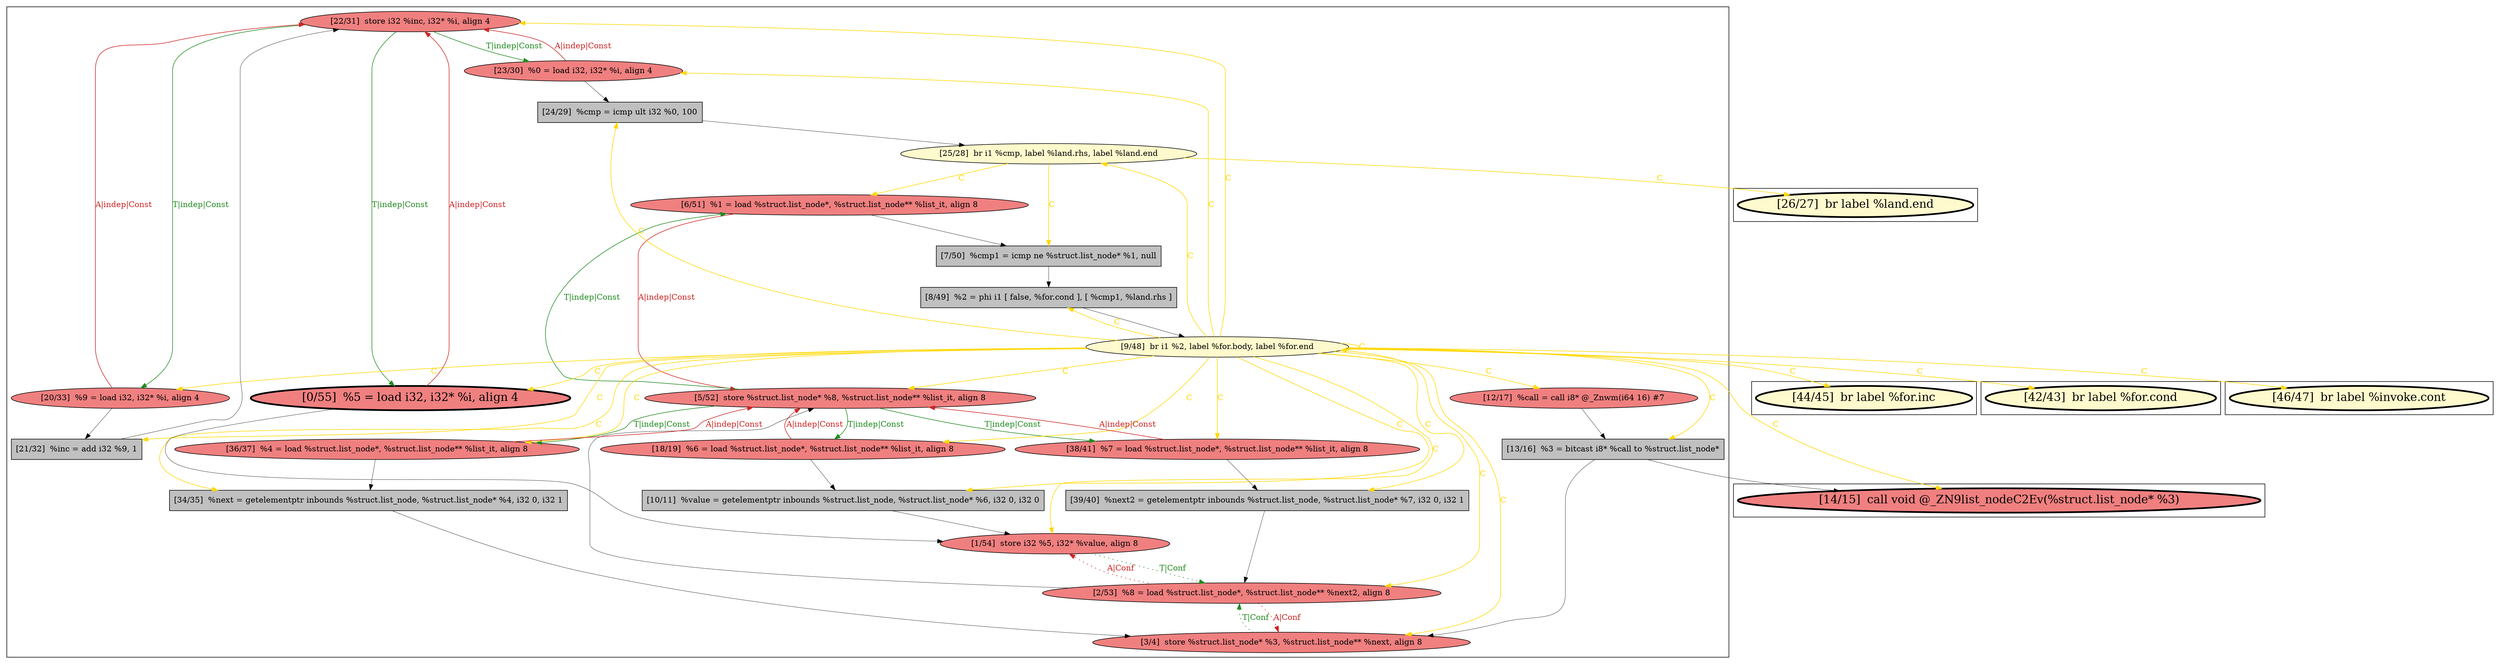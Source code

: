 
digraph G {



node295->node286 [style=solid,color=forestgreen,label="T|indep|Const",penwidth=1.0,fontcolor=forestgreen ]
node289->node304 [style=solid,color=black,label="",penwidth=0.5,fontcolor=black ]
node298->node299 [style=solid,color=black,label="",penwidth=0.5,fontcolor=black ]
node302->node297 [style=solid,color=firebrick3,label="A|indep|Const",penwidth=1.0,fontcolor=firebrick3 ]
node294->node299 [style=solid,color=gold,label="C",penwidth=1.0,fontcolor=gold ]
node303->node301 [style=solid,color=black,label="",penwidth=0.5,fontcolor=black ]
node302->node291 [style=solid,color=black,label="",penwidth=0.5,fontcolor=black ]
node294->node294 [style=solid,color=gold,label="C",penwidth=1.0,fontcolor=gold ]
node294->node296 [style=solid,color=gold,label="C",penwidth=1.0,fontcolor=gold ]
node301->node299 [style=dotted,color=forestgreen,label="T|Conf",penwidth=1.0,fontcolor=forestgreen ]
node296->node281 [style=solid,color=black,label="",penwidth=0.5,fontcolor=black ]
node291->node292 [style=solid,color=black,label="",penwidth=0.5,fontcolor=black ]
node300->node285 [style=solid,color=black,label="",penwidth=0.5,fontcolor=black ]
node286->node287 [style=solid,color=black,label="",penwidth=0.5,fontcolor=black ]
node297->node289 [style=solid,color=forestgreen,label="T|indep|Const",penwidth=1.0,fontcolor=forestgreen ]
node292->node294 [style=solid,color=black,label="",penwidth=0.5,fontcolor=black ]
node307->node303 [style=solid,color=black,label="",penwidth=0.5,fontcolor=black ]
node294->node285 [style=solid,color=gold,label="C",penwidth=1.0,fontcolor=gold ]
node290->node299 [style=dotted,color=forestgreen,label="T|Conf",penwidth=1.0,fontcolor=forestgreen ]
node306->node298 [style=solid,color=black,label="",penwidth=0.5,fontcolor=black ]
node296->node301 [style=solid,color=black,label="",penwidth=0.5,fontcolor=black ]
node294->node304 [style=solid,color=gold,label="C",penwidth=1.0,fontcolor=gold ]
node294->node303 [style=solid,color=gold,label="C",penwidth=1.0,fontcolor=gold ]
node300->node295 [style=solid,color=firebrick3,label="A|indep|Const",penwidth=1.0,fontcolor=firebrick3 ]
node307->node297 [style=solid,color=firebrick3,label="A|indep|Const",penwidth=1.0,fontcolor=firebrick3 ]
node294->node284 [style=solid,color=gold,label="C",penwidth=1.0,fontcolor=gold ]
node288->node291 [style=solid,color=gold,label="C",penwidth=1.0,fontcolor=gold ]
node294->node305 [style=solid,color=gold,label="C",penwidth=1.0,fontcolor=gold ]
node288->node282 [style=solid,color=gold,label="C",penwidth=1.0,fontcolor=gold ]
node288->node302 [style=solid,color=gold,label="C",penwidth=1.0,fontcolor=gold ]
node286->node295 [style=solid,color=firebrick3,label="A|indep|Const",penwidth=1.0,fontcolor=firebrick3 ]
node294->node301 [style=solid,color=gold,label="C",penwidth=1.0,fontcolor=gold ]
node294->node295 [style=solid,color=gold,label="C",penwidth=1.0,fontcolor=gold ]
node294->node293 [style=solid,color=gold,label="C",penwidth=1.0,fontcolor=gold ]
node294->node306 [style=solid,color=gold,label="C",penwidth=1.0,fontcolor=gold ]
node294->node287 [style=solid,color=gold,label="C",penwidth=1.0,fontcolor=gold ]
node294->node300 [style=solid,color=gold,label="C",penwidth=1.0,fontcolor=gold ]
node297->node307 [style=solid,color=forestgreen,label="T|indep|Const",penwidth=1.0,fontcolor=forestgreen ]
node294->node286 [style=solid,color=gold,label="C",penwidth=1.0,fontcolor=gold ]
node294->node281 [style=solid,color=gold,label="C",penwidth=1.0,fontcolor=gold ]
node294->node297 [style=solid,color=gold,label="C",penwidth=1.0,fontcolor=gold ]
node294->node307 [style=solid,color=gold,label="C",penwidth=1.0,fontcolor=gold ]
node294->node283 [style=solid,color=gold,label="C",penwidth=1.0,fontcolor=gold ]
node294->node289 [style=solid,color=gold,label="C",penwidth=1.0,fontcolor=gold ]
node295->node300 [style=solid,color=forestgreen,label="T|indep|Const",penwidth=1.0,fontcolor=forestgreen ]
node299->node290 [style=dotted,color=firebrick3,label="A|Conf",penwidth=1.0,fontcolor=firebrick3 ]
node294->node288 [style=solid,color=gold,label="C",penwidth=1.0,fontcolor=gold ]
node294->node298 [style=solid,color=gold,label="C",penwidth=1.0,fontcolor=gold ]
node285->node295 [style=solid,color=black,label="",penwidth=0.5,fontcolor=black ]
node287->node288 [style=solid,color=black,label="",penwidth=0.5,fontcolor=black ]
node294->node308 [style=solid,color=gold,label="C",penwidth=1.0,fontcolor=gold ]
node305->node296 [style=solid,color=black,label="",penwidth=0.5,fontcolor=black ]
node289->node297 [style=solid,color=firebrick3,label="A|indep|Const",penwidth=1.0,fontcolor=firebrick3 ]
node294->node290 [style=solid,color=gold,label="C",penwidth=1.0,fontcolor=gold ]
node304->node290 [style=solid,color=black,label="",penwidth=0.5,fontcolor=black ]
node299->node301 [style=dotted,color=firebrick3,label="A|Conf",penwidth=1.0,fontcolor=firebrick3 ]
node297->node306 [style=solid,color=forestgreen,label="T|indep|Const",penwidth=1.0,fontcolor=forestgreen ]
node297->node302 [style=solid,color=forestgreen,label="T|indep|Const",penwidth=1.0,fontcolor=forestgreen ]
node306->node297 [style=solid,color=firebrick3,label="A|indep|Const",penwidth=1.0,fontcolor=firebrick3 ]
node293->node295 [style=solid,color=firebrick3,label="A|indep|Const",penwidth=1.0,fontcolor=firebrick3 ]
node295->node293 [style=solid,color=forestgreen,label="T|indep|Const",penwidth=1.0,fontcolor=forestgreen ]
node299->node297 [style=solid,color=black,label="",penwidth=0.5,fontcolor=black ]
node293->node290 [style=solid,color=black,label="",penwidth=0.5,fontcolor=black ]
node294->node292 [style=solid,color=gold,label="C",penwidth=1.0,fontcolor=gold ]


subgraph cluster4 {


node303 [fillcolor=grey,label="[34/35]  %next = getelementptr inbounds %struct.list_node, %struct.list_node* %4, i32 0, i32 1",shape=rectangle,style=filled ]
node306 [fillcolor=lightcoral,label="[38/41]  %7 = load %struct.list_node*, %struct.list_node** %list_it, align 8",shape=ellipse,style=filled ]
node301 [fillcolor=lightcoral,label="[3/4]  store %struct.list_node* %3, %struct.list_node** %next, align 8",shape=ellipse,style=filled ]
node289 [fillcolor=lightcoral,label="[18/19]  %6 = load %struct.list_node*, %struct.list_node** %list_it, align 8",shape=ellipse,style=filled ]
node293 [penwidth=3.0,fontsize=20,fillcolor=lightcoral,label="[0/55]  %5 = load i32, i32* %i, align 4",shape=ellipse,style=filled ]
node290 [fillcolor=lightcoral,label="[1/54]  store i32 %5, i32* %value, align 8",shape=ellipse,style=filled ]
node295 [fillcolor=lightcoral,label="[22/31]  store i32 %inc, i32* %i, align 4",shape=ellipse,style=filled ]
node307 [fillcolor=lightcoral,label="[36/37]  %4 = load %struct.list_node*, %struct.list_node** %list_it, align 8",shape=ellipse,style=filled ]
node302 [fillcolor=lightcoral,label="[6/51]  %1 = load %struct.list_node*, %struct.list_node** %list_it, align 8",shape=ellipse,style=filled ]
node288 [fillcolor=lemonchiffon,label="[25/28]  br i1 %cmp, label %land.rhs, label %land.end",shape=ellipse,style=filled ]
node297 [fillcolor=lightcoral,label="[5/52]  store %struct.list_node* %8, %struct.list_node** %list_it, align 8",shape=ellipse,style=filled ]
node285 [fillcolor=grey,label="[21/32]  %inc = add i32 %9, 1",shape=rectangle,style=filled ]
node304 [fillcolor=grey,label="[10/11]  %value = getelementptr inbounds %struct.list_node, %struct.list_node* %6, i32 0, i32 0",shape=rectangle,style=filled ]
node287 [fillcolor=grey,label="[24/29]  %cmp = icmp ult i32 %0, 100",shape=rectangle,style=filled ]
node286 [fillcolor=lightcoral,label="[23/30]  %0 = load i32, i32* %i, align 4",shape=ellipse,style=filled ]
node291 [fillcolor=grey,label="[7/50]  %cmp1 = icmp ne %struct.list_node* %1, null",shape=rectangle,style=filled ]
node294 [fillcolor=lemonchiffon,label="[9/48]  br i1 %2, label %for.body, label %for.end",shape=ellipse,style=filled ]
node298 [fillcolor=grey,label="[39/40]  %next2 = getelementptr inbounds %struct.list_node, %struct.list_node* %7, i32 0, i32 1",shape=rectangle,style=filled ]
node299 [fillcolor=lightcoral,label="[2/53]  %8 = load %struct.list_node*, %struct.list_node** %next2, align 8",shape=ellipse,style=filled ]
node292 [fillcolor=grey,label="[8/49]  %2 = phi i1 [ false, %for.cond ], [ %cmp1, %land.rhs ]",shape=rectangle,style=filled ]
node296 [fillcolor=grey,label="[13/16]  %3 = bitcast i8* %call to %struct.list_node*",shape=rectangle,style=filled ]
node305 [fillcolor=lightcoral,label="[12/17]  %call = call i8* @_Znwm(i64 16) #7",shape=ellipse,style=filled ]
node300 [fillcolor=lightcoral,label="[20/33]  %9 = load i32, i32* %i, align 4",shape=ellipse,style=filled ]



}

subgraph cluster3 {


node284 [penwidth=3.0,fontsize=20,fillcolor=lemonchiffon,label="[44/45]  br label %for.inc",shape=ellipse,style=filled ]



}

subgraph cluster2 {


node283 [penwidth=3.0,fontsize=20,fillcolor=lemonchiffon,label="[42/43]  br label %for.cond",shape=ellipse,style=filled ]



}

subgraph cluster5 {


node308 [penwidth=3.0,fontsize=20,fillcolor=lemonchiffon,label="[46/47]  br label %invoke.cont",shape=ellipse,style=filled ]



}

subgraph cluster0 {


node281 [penwidth=3.0,fontsize=20,fillcolor=lightcoral,label="[14/15]  call void @_ZN9list_nodeC2Ev(%struct.list_node* %3)",shape=ellipse,style=filled ]



}

subgraph cluster1 {


node282 [penwidth=3.0,fontsize=20,fillcolor=lemonchiffon,label="[26/27]  br label %land.end",shape=ellipse,style=filled ]



}

}
